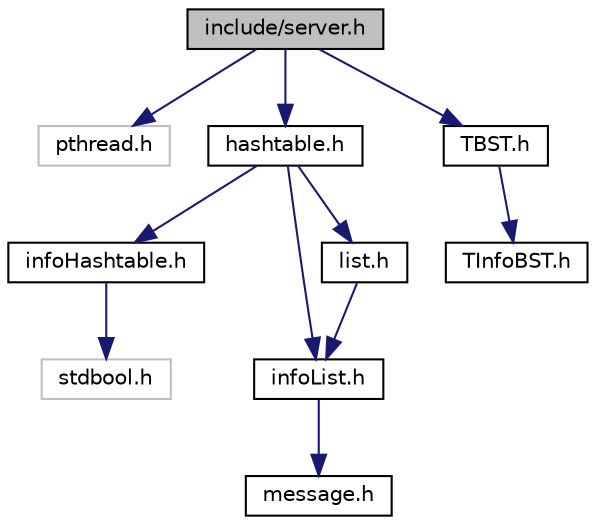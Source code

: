 digraph "include/server.h"
{
 // LATEX_PDF_SIZE
  edge [fontname="Helvetica",fontsize="10",labelfontname="Helvetica",labelfontsize="10"];
  node [fontname="Helvetica",fontsize="10",shape=record];
  Node1 [label="include/server.h",height=0.2,width=0.4,color="black", fillcolor="grey75", style="filled", fontcolor="black",tooltip="Server header file."];
  Node1 -> Node2 [color="midnightblue",fontsize="10",style="solid"];
  Node2 [label="pthread.h",height=0.2,width=0.4,color="grey75", fillcolor="white", style="filled",tooltip=" "];
  Node1 -> Node3 [color="midnightblue",fontsize="10",style="solid"];
  Node3 [label="hashtable.h",height=0.2,width=0.4,color="black", fillcolor="white", style="filled",URL="$hashtable_8h.html",tooltip=" "];
  Node3 -> Node4 [color="midnightblue",fontsize="10",style="solid"];
  Node4 [label="infoHashtable.h",height=0.2,width=0.4,color="black", fillcolor="white", style="filled",URL="$infoHashtable_8h.html",tooltip=" "];
  Node4 -> Node5 [color="midnightblue",fontsize="10",style="solid"];
  Node5 [label="stdbool.h",height=0.2,width=0.4,color="grey75", fillcolor="white", style="filled",tooltip=" "];
  Node3 -> Node6 [color="midnightblue",fontsize="10",style="solid"];
  Node6 [label="infoList.h",height=0.2,width=0.4,color="black", fillcolor="white", style="filled",URL="$infoList_8h.html",tooltip=" "];
  Node6 -> Node7 [color="midnightblue",fontsize="10",style="solid"];
  Node7 [label="message.h",height=0.2,width=0.4,color="black", fillcolor="white", style="filled",URL="$message_8h.html",tooltip="Definition of struct Message."];
  Node3 -> Node8 [color="midnightblue",fontsize="10",style="solid"];
  Node8 [label="list.h",height=0.2,width=0.4,color="black", fillcolor="white", style="filled",URL="$list_8h.html",tooltip=" "];
  Node8 -> Node6 [color="midnightblue",fontsize="10",style="solid"];
  Node1 -> Node9 [color="midnightblue",fontsize="10",style="solid"];
  Node9 [label="TBST.h",height=0.2,width=0.4,color="black", fillcolor="white", style="filled",URL="$TBST_8h.html",tooltip=" "];
  Node9 -> Node10 [color="midnightblue",fontsize="10",style="solid"];
  Node10 [label="TInfoBST.h",height=0.2,width=0.4,color="black", fillcolor="white", style="filled",URL="$TInfoBST_8h.html",tooltip=" "];
}
